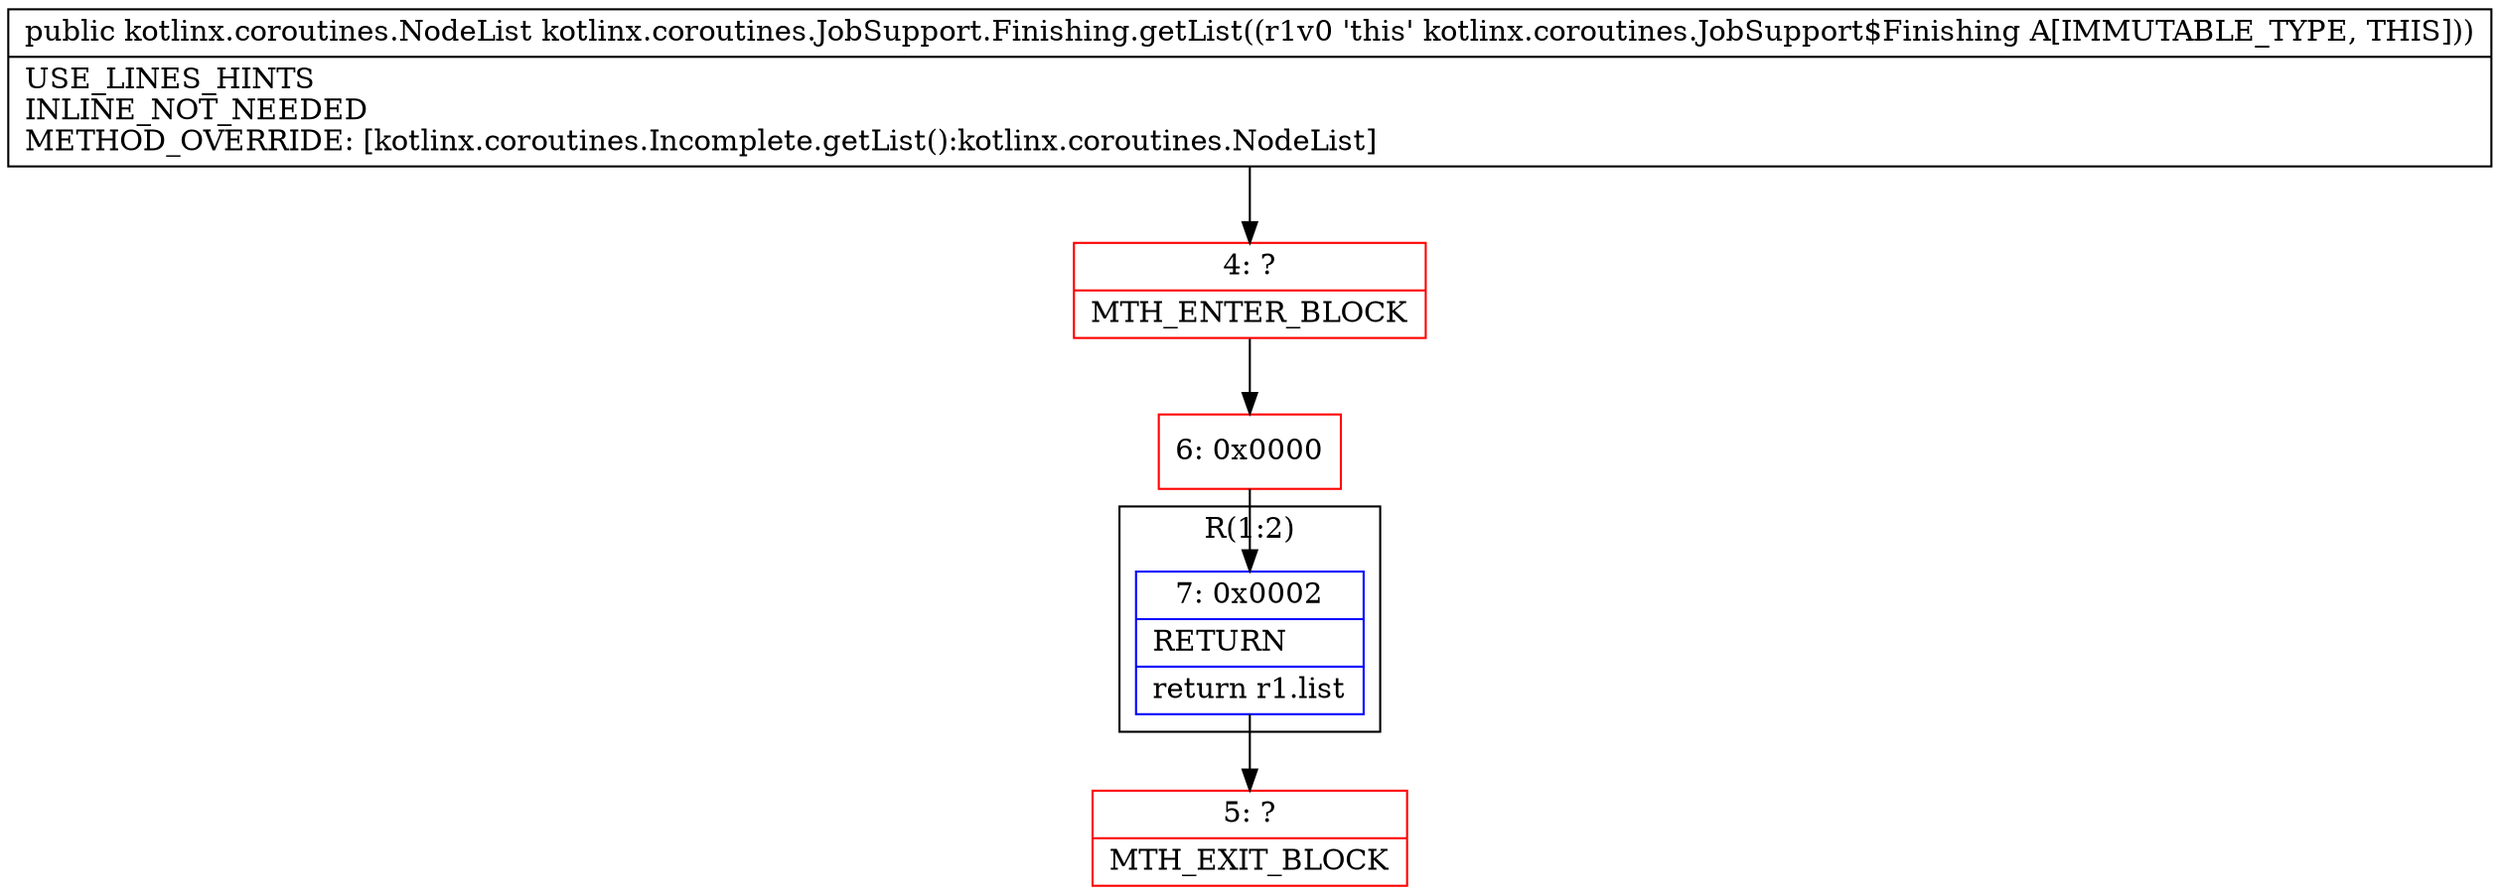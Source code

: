 digraph "CFG forkotlinx.coroutines.JobSupport.Finishing.getList()Lkotlinx\/coroutines\/NodeList;" {
subgraph cluster_Region_1544007617 {
label = "R(1:2)";
node [shape=record,color=blue];
Node_7 [shape=record,label="{7\:\ 0x0002|RETURN\l|return r1.list\l}"];
}
Node_4 [shape=record,color=red,label="{4\:\ ?|MTH_ENTER_BLOCK\l}"];
Node_6 [shape=record,color=red,label="{6\:\ 0x0000}"];
Node_5 [shape=record,color=red,label="{5\:\ ?|MTH_EXIT_BLOCK\l}"];
MethodNode[shape=record,label="{public kotlinx.coroutines.NodeList kotlinx.coroutines.JobSupport.Finishing.getList((r1v0 'this' kotlinx.coroutines.JobSupport$Finishing A[IMMUTABLE_TYPE, THIS]))  | USE_LINES_HINTS\lINLINE_NOT_NEEDED\lMETHOD_OVERRIDE: [kotlinx.coroutines.Incomplete.getList():kotlinx.coroutines.NodeList]\l}"];
MethodNode -> Node_4;Node_7 -> Node_5;
Node_4 -> Node_6;
Node_6 -> Node_7;
}

